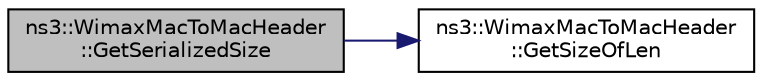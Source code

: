 digraph "ns3::WimaxMacToMacHeader::GetSerializedSize"
{
  edge [fontname="Helvetica",fontsize="10",labelfontname="Helvetica",labelfontsize="10"];
  node [fontname="Helvetica",fontsize="10",shape=record];
  rankdir="LR";
  Node1 [label="ns3::WimaxMacToMacHeader\l::GetSerializedSize",height=0.2,width=0.4,color="black", fillcolor="grey75", style="filled", fontcolor="black"];
  Node1 -> Node2 [color="midnightblue",fontsize="10",style="solid"];
  Node2 [label="ns3::WimaxMacToMacHeader\l::GetSizeOfLen",height=0.2,width=0.4,color="black", fillcolor="white", style="filled",URL="$d6/d3f/classns3_1_1WimaxMacToMacHeader.html#a1f3d74adc741d8e938b7c4a51ea3eb2b"];
}
